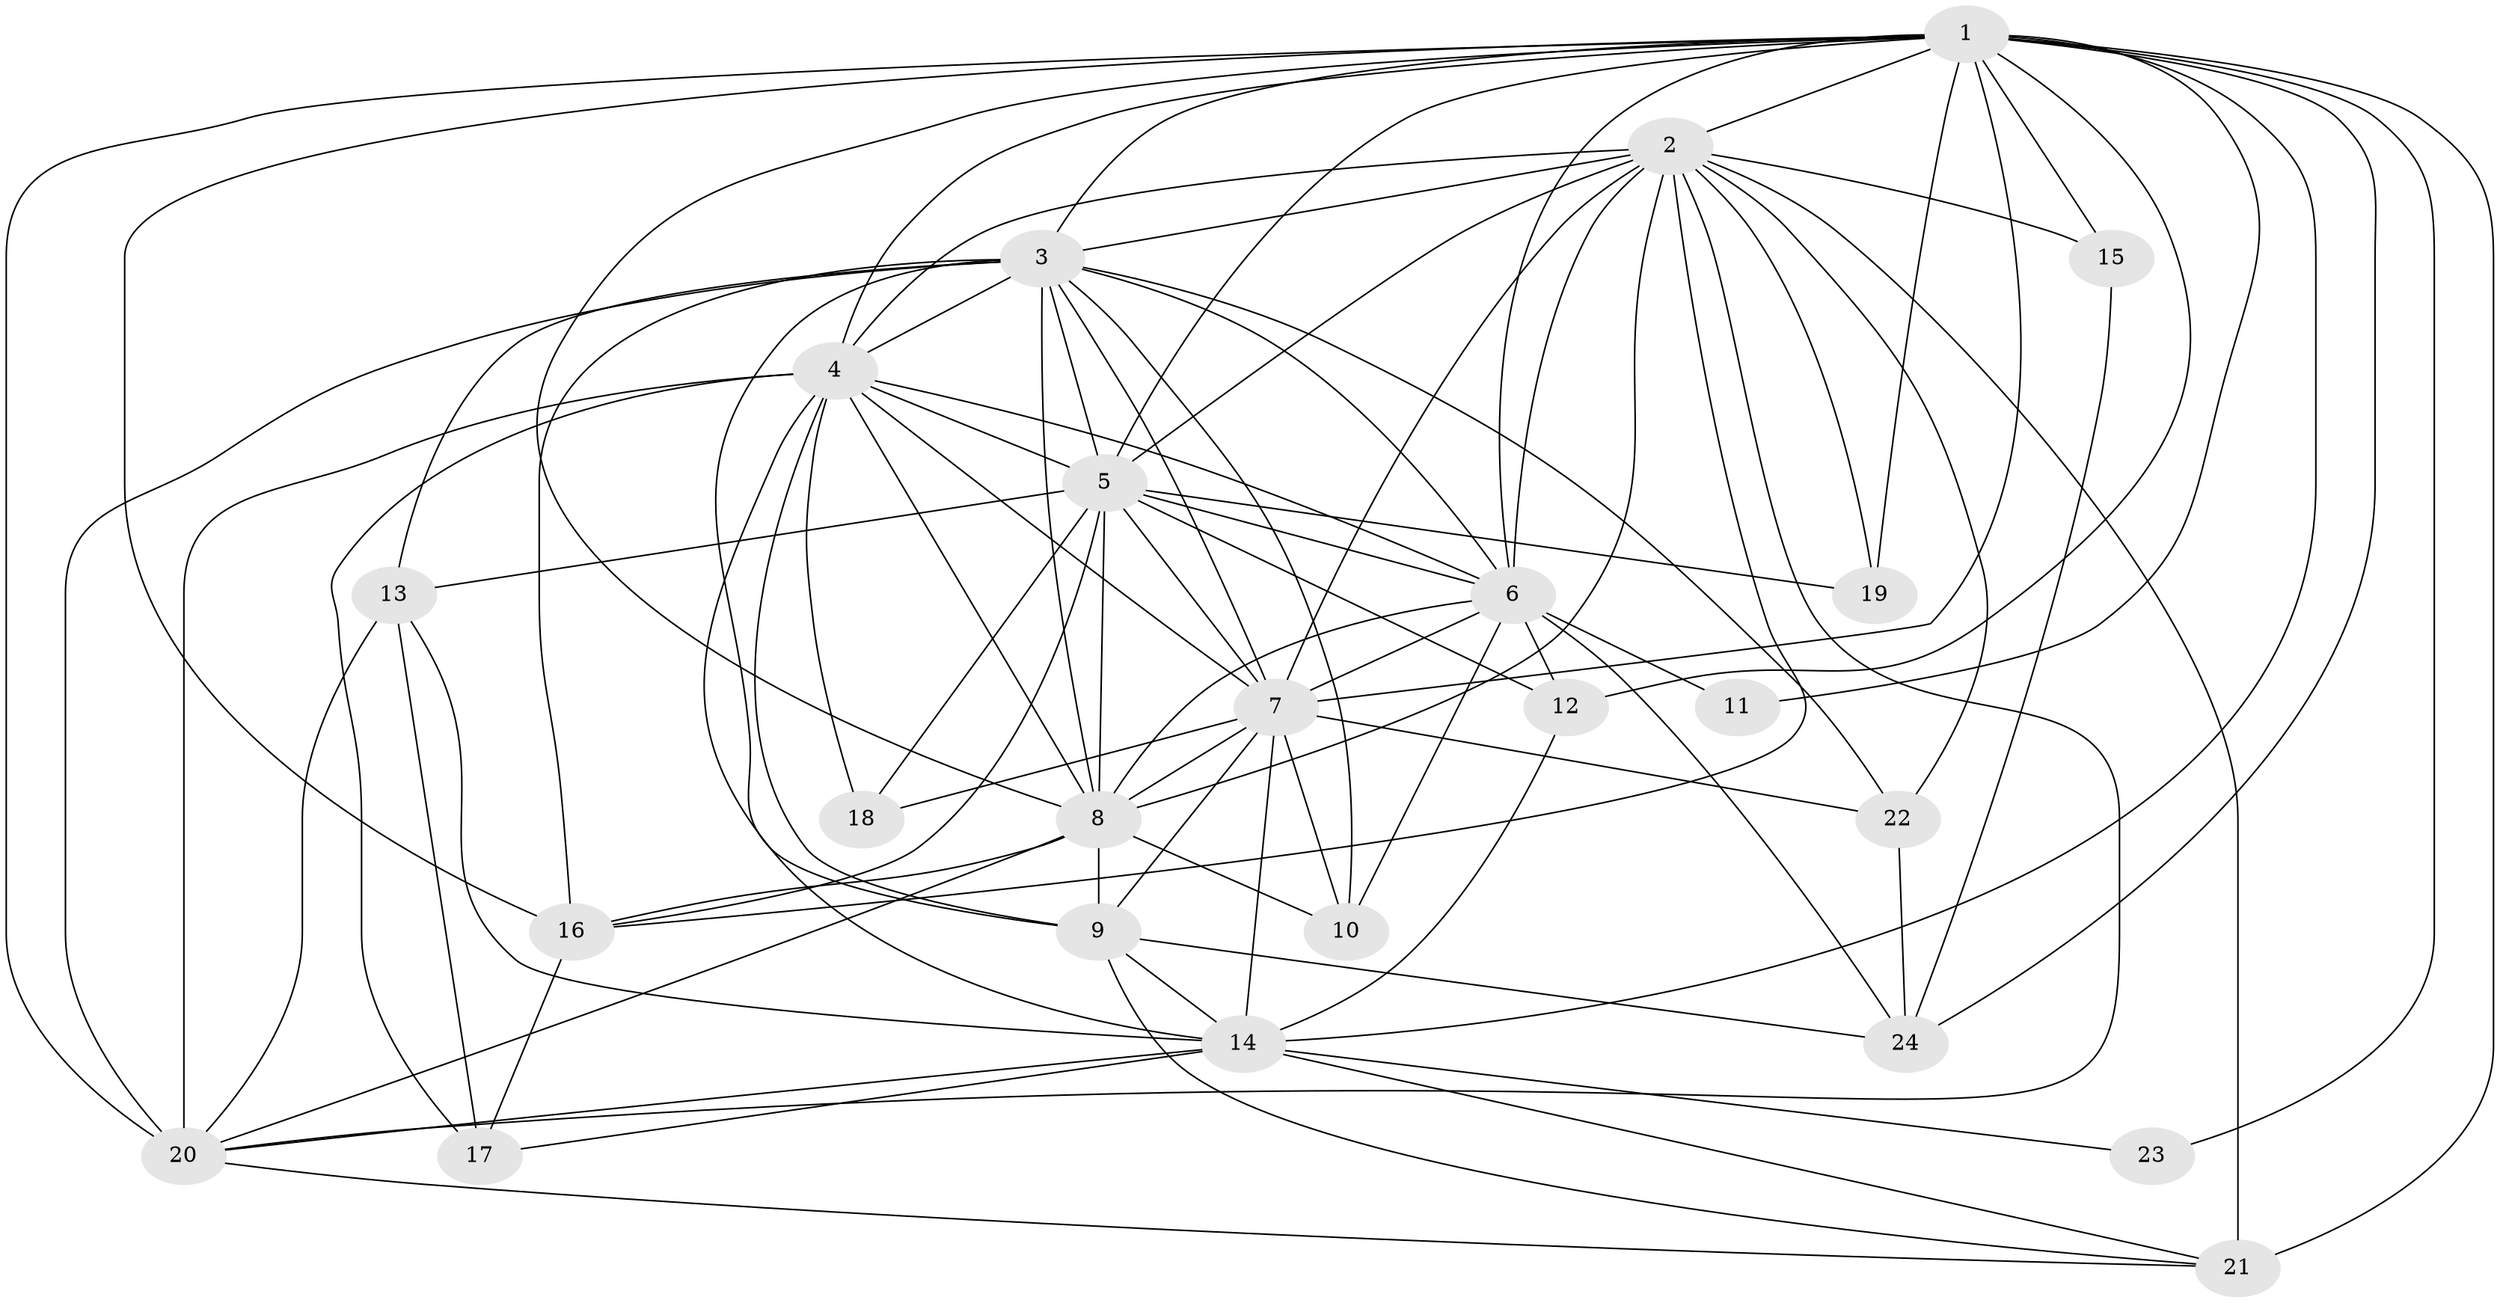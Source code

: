 // original degree distribution, {24: 0.014285714285714285, 20: 0.014285714285714285, 18: 0.014285714285714285, 19: 0.02857142857142857, 15: 0.014285714285714285, 14: 0.014285714285714285, 13: 0.014285714285714285, 21: 0.014285714285714285, 16: 0.014285714285714285, 3: 0.2, 2: 0.5428571428571428, 4: 0.1, 5: 0.014285714285714285}
// Generated by graph-tools (version 1.1) at 2025/49/03/04/25 22:49:57]
// undirected, 24 vertices, 88 edges
graph export_dot {
  node [color=gray90,style=filled];
  1;
  2;
  3;
  4;
  5;
  6;
  7;
  8;
  9;
  10;
  11;
  12;
  13;
  14;
  15;
  16;
  17;
  18;
  19;
  20;
  21;
  22;
  23;
  24;
  1 -- 2 [weight=1.0];
  1 -- 3 [weight=1.0];
  1 -- 4 [weight=2.0];
  1 -- 5 [weight=1.0];
  1 -- 6 [weight=1.0];
  1 -- 7 [weight=3.0];
  1 -- 8 [weight=1.0];
  1 -- 11 [weight=2.0];
  1 -- 12 [weight=1.0];
  1 -- 14 [weight=1.0];
  1 -- 15 [weight=1.0];
  1 -- 16 [weight=1.0];
  1 -- 19 [weight=1.0];
  1 -- 20 [weight=1.0];
  1 -- 21 [weight=1.0];
  1 -- 23 [weight=2.0];
  1 -- 24 [weight=1.0];
  2 -- 3 [weight=1.0];
  2 -- 4 [weight=3.0];
  2 -- 5 [weight=1.0];
  2 -- 6 [weight=1.0];
  2 -- 7 [weight=2.0];
  2 -- 8 [weight=1.0];
  2 -- 15 [weight=1.0];
  2 -- 16 [weight=1.0];
  2 -- 19 [weight=1.0];
  2 -- 20 [weight=1.0];
  2 -- 21 [weight=4.0];
  2 -- 22 [weight=1.0];
  3 -- 4 [weight=2.0];
  3 -- 5 [weight=1.0];
  3 -- 6 [weight=1.0];
  3 -- 7 [weight=3.0];
  3 -- 8 [weight=1.0];
  3 -- 9 [weight=1.0];
  3 -- 10 [weight=1.0];
  3 -- 13 [weight=3.0];
  3 -- 16 [weight=1.0];
  3 -- 20 [weight=1.0];
  3 -- 22 [weight=1.0];
  4 -- 5 [weight=2.0];
  4 -- 6 [weight=2.0];
  4 -- 7 [weight=4.0];
  4 -- 8 [weight=2.0];
  4 -- 9 [weight=1.0];
  4 -- 14 [weight=1.0];
  4 -- 17 [weight=2.0];
  4 -- 18 [weight=1.0];
  4 -- 20 [weight=9.0];
  5 -- 6 [weight=1.0];
  5 -- 7 [weight=2.0];
  5 -- 8 [weight=2.0];
  5 -- 12 [weight=1.0];
  5 -- 13 [weight=1.0];
  5 -- 16 [weight=1.0];
  5 -- 18 [weight=1.0];
  5 -- 19 [weight=1.0];
  6 -- 7 [weight=3.0];
  6 -- 8 [weight=1.0];
  6 -- 10 [weight=1.0];
  6 -- 11 [weight=1.0];
  6 -- 12 [weight=1.0];
  6 -- 24 [weight=1.0];
  7 -- 8 [weight=3.0];
  7 -- 9 [weight=2.0];
  7 -- 10 [weight=1.0];
  7 -- 14 [weight=5.0];
  7 -- 18 [weight=1.0];
  7 -- 22 [weight=1.0];
  8 -- 9 [weight=5.0];
  8 -- 10 [weight=1.0];
  8 -- 16 [weight=1.0];
  8 -- 20 [weight=1.0];
  9 -- 14 [weight=1.0];
  9 -- 21 [weight=1.0];
  9 -- 24 [weight=1.0];
  12 -- 14 [weight=1.0];
  13 -- 14 [weight=1.0];
  13 -- 17 [weight=1.0];
  13 -- 20 [weight=1.0];
  14 -- 17 [weight=1.0];
  14 -- 20 [weight=1.0];
  14 -- 21 [weight=1.0];
  14 -- 23 [weight=1.0];
  15 -- 24 [weight=1.0];
  16 -- 17 [weight=1.0];
  20 -- 21 [weight=1.0];
  22 -- 24 [weight=1.0];
}
